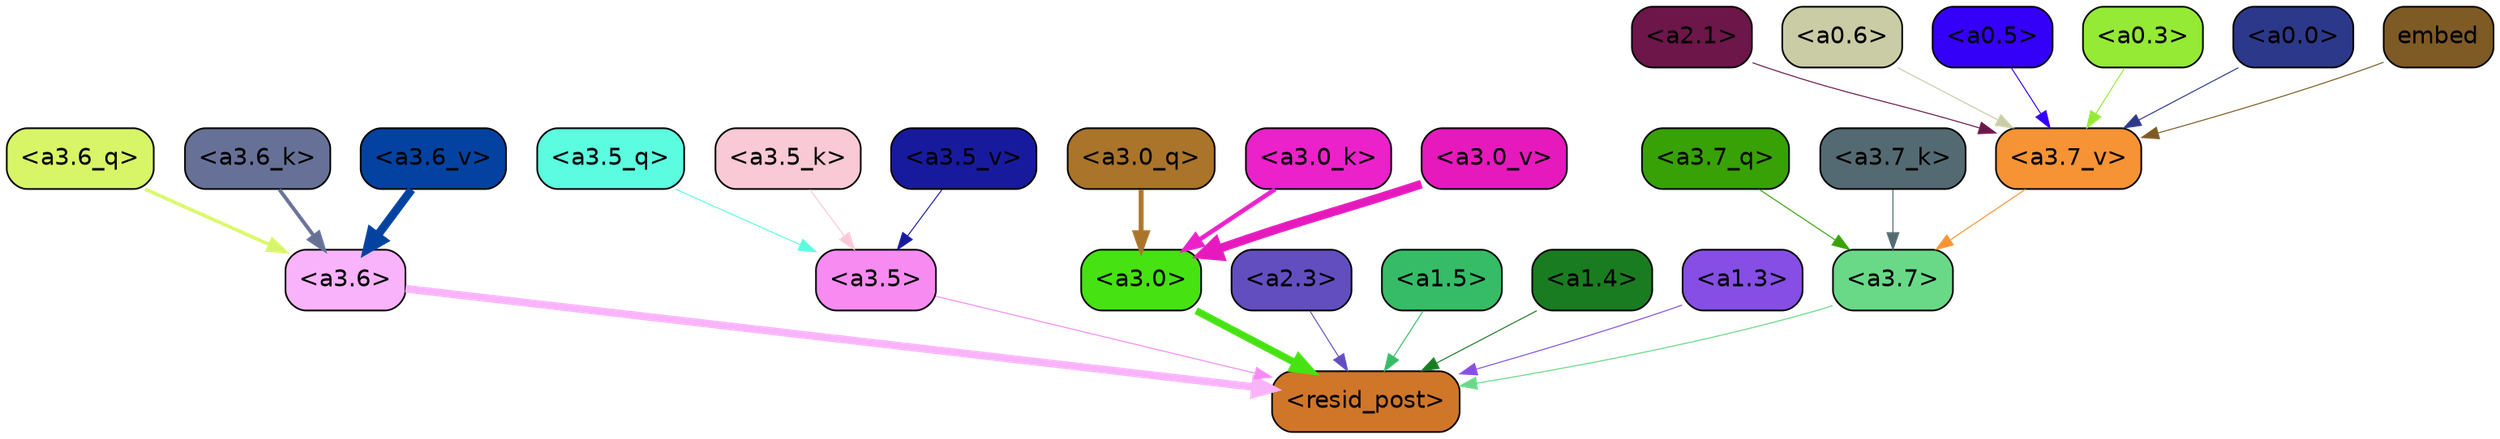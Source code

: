 strict digraph "" {
	graph [bgcolor=transparent,
		layout=dot,
		overlap=false,
		splines=true
	];
	"<a3.7>"	[color=black,
		fillcolor="#69d988",
		fontname=Helvetica,
		shape=box,
		style="filled, rounded"];
	"<resid_post>"	[color=black,
		fillcolor="#d07629",
		fontname=Helvetica,
		shape=box,
		style="filled, rounded"];
	"<a3.7>" -> "<resid_post>"	[color="#69d988",
		penwidth=0.6239100098609924];
	"<a3.6>"	[color=black,
		fillcolor="#f9b3fb",
		fontname=Helvetica,
		shape=box,
		style="filled, rounded"];
	"<a3.6>" -> "<resid_post>"	[color="#f9b3fb",
		penwidth=4.569062113761902];
	"<a3.5>"	[color=black,
		fillcolor="#f78bf2",
		fontname=Helvetica,
		shape=box,
		style="filled, rounded"];
	"<a3.5>" -> "<resid_post>"	[color="#f78bf2",
		penwidth=0.6];
	"<a3.0>"	[color=black,
		fillcolor="#46e212",
		fontname=Helvetica,
		shape=box,
		style="filled, rounded"];
	"<a3.0>" -> "<resid_post>"	[color="#46e212",
		penwidth=4.283544182777405];
	"<a2.3>"	[color=black,
		fillcolor="#634ec0",
		fontname=Helvetica,
		shape=box,
		style="filled, rounded"];
	"<a2.3>" -> "<resid_post>"	[color="#634ec0",
		penwidth=0.6];
	"<a1.5>"	[color=black,
		fillcolor="#36bc67",
		fontname=Helvetica,
		shape=box,
		style="filled, rounded"];
	"<a1.5>" -> "<resid_post>"	[color="#36bc67",
		penwidth=0.6];
	"<a1.4>"	[color=black,
		fillcolor="#1a7c21",
		fontname=Helvetica,
		shape=box,
		style="filled, rounded"];
	"<a1.4>" -> "<resid_post>"	[color="#1a7c21",
		penwidth=0.6];
	"<a1.3>"	[color=black,
		fillcolor="#864ee4",
		fontname=Helvetica,
		shape=box,
		style="filled, rounded"];
	"<a1.3>" -> "<resid_post>"	[color="#864ee4",
		penwidth=0.6];
	"<a3.7_q>"	[color=black,
		fillcolor="#37a106",
		fontname=Helvetica,
		shape=box,
		style="filled, rounded"];
	"<a3.7_q>" -> "<a3.7>"	[color="#37a106",
		penwidth=0.6];
	"<a3.6_q>"	[color=black,
		fillcolor="#d7f567",
		fontname=Helvetica,
		shape=box,
		style="filled, rounded"];
	"<a3.6_q>" -> "<a3.6>"	[color="#d7f567",
		penwidth=2.0344843566417694];
	"<a3.5_q>"	[color=black,
		fillcolor="#5bfce0",
		fontname=Helvetica,
		shape=box,
		style="filled, rounded"];
	"<a3.5_q>" -> "<a3.5>"	[color="#5bfce0",
		penwidth=0.6];
	"<a3.0_q>"	[color=black,
		fillcolor="#aa742a",
		fontname=Helvetica,
		shape=box,
		style="filled, rounded"];
	"<a3.0_q>" -> "<a3.0>"	[color="#aa742a",
		penwidth=2.863015294075012];
	"<a3.7_k>"	[color=black,
		fillcolor="#546a72",
		fontname=Helvetica,
		shape=box,
		style="filled, rounded"];
	"<a3.7_k>" -> "<a3.7>"	[color="#546a72",
		penwidth=0.6];
	"<a3.6_k>"	[color=black,
		fillcolor="#677197",
		fontname=Helvetica,
		shape=box,
		style="filled, rounded"];
	"<a3.6_k>" -> "<a3.6>"	[color="#677197",
		penwidth=2.1770318150520325];
	"<a3.5_k>"	[color=black,
		fillcolor="#f9c9d5",
		fontname=Helvetica,
		shape=box,
		style="filled, rounded"];
	"<a3.5_k>" -> "<a3.5>"	[color="#f9c9d5",
		penwidth=0.6];
	"<a3.0_k>"	[color=black,
		fillcolor="#eb21ca",
		fontname=Helvetica,
		shape=box,
		style="filled, rounded"];
	"<a3.0_k>" -> "<a3.0>"	[color="#eb21ca",
		penwidth=2.6323853135108948];
	"<a3.7_v>"	[color=black,
		fillcolor="#f69335",
		fontname=Helvetica,
		shape=box,
		style="filled, rounded"];
	"<a3.7_v>" -> "<a3.7>"	[color="#f69335",
		penwidth=0.6];
	"<a3.6_v>"	[color=black,
		fillcolor="#0342a0",
		fontname=Helvetica,
		shape=box,
		style="filled, rounded"];
	"<a3.6_v>" -> "<a3.6>"	[color="#0342a0",
		penwidth=4.972373723983765];
	"<a3.5_v>"	[color=black,
		fillcolor="#181a9d",
		fontname=Helvetica,
		shape=box,
		style="filled, rounded"];
	"<a3.5_v>" -> "<a3.5>"	[color="#181a9d",
		penwidth=0.6];
	"<a3.0_v>"	[color=black,
		fillcolor="#e619bd",
		fontname=Helvetica,
		shape=box,
		style="filled, rounded"];
	"<a3.0_v>" -> "<a3.0>"	[color="#e619bd",
		penwidth=5.1638524532318115];
	"<a2.1>"	[color=black,
		fillcolor="#6c164a",
		fontname=Helvetica,
		shape=box,
		style="filled, rounded"];
	"<a2.1>" -> "<a3.7_v>"	[color="#6c164a",
		penwidth=0.6];
	"<a0.6>"	[color=black,
		fillcolor="#cacca5",
		fontname=Helvetica,
		shape=box,
		style="filled, rounded"];
	"<a0.6>" -> "<a3.7_v>"	[color="#cacca5",
		penwidth=0.6];
	"<a0.5>"	[color=black,
		fillcolor="#3500f7",
		fontname=Helvetica,
		shape=box,
		style="filled, rounded"];
	"<a0.5>" -> "<a3.7_v>"	[color="#3500f7",
		penwidth=0.6];
	"<a0.3>"	[color=black,
		fillcolor="#94ea35",
		fontname=Helvetica,
		shape=box,
		style="filled, rounded"];
	"<a0.3>" -> "<a3.7_v>"	[color="#94ea35",
		penwidth=0.6];
	"<a0.0>"	[color=black,
		fillcolor="#2c398a",
		fontname=Helvetica,
		shape=box,
		style="filled, rounded"];
	"<a0.0>" -> "<a3.7_v>"	[color="#2c398a",
		penwidth=0.6];
	embed	[color=black,
		fillcolor="#7e5a24",
		fontname=Helvetica,
		shape=box,
		style="filled, rounded"];
	embed -> "<a3.7_v>"	[color="#7e5a24",
		penwidth=0.6];
}
